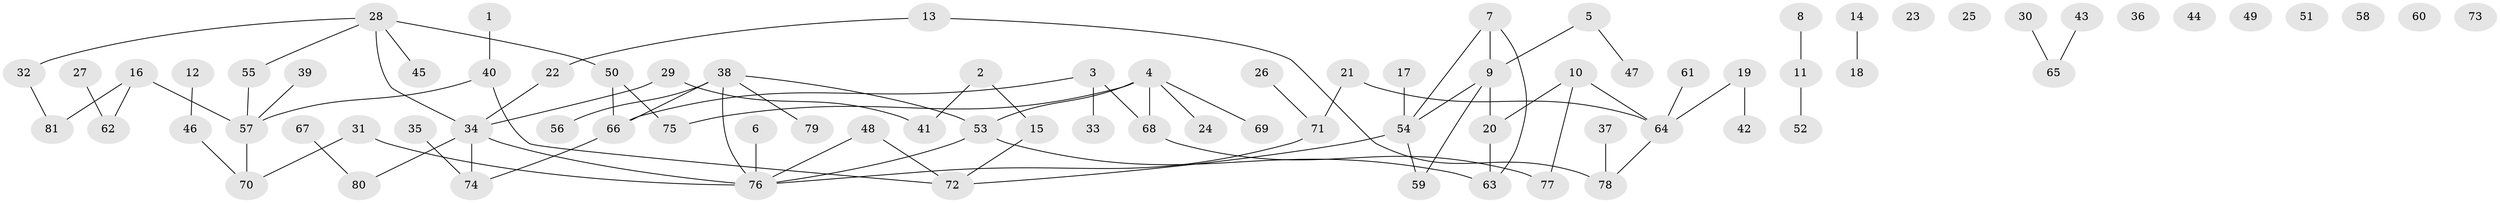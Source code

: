 // coarse degree distribution, {1: 0.3958333333333333, 2: 0.14583333333333334, 6: 0.0625, 5: 0.08333333333333333, 4: 0.0625, 0: 0.20833333333333334, 8: 0.020833333333333332, 3: 0.020833333333333332}
// Generated by graph-tools (version 1.1) at 2025/16/03/04/25 18:16:43]
// undirected, 81 vertices, 84 edges
graph export_dot {
graph [start="1"]
  node [color=gray90,style=filled];
  1;
  2;
  3;
  4;
  5;
  6;
  7;
  8;
  9;
  10;
  11;
  12;
  13;
  14;
  15;
  16;
  17;
  18;
  19;
  20;
  21;
  22;
  23;
  24;
  25;
  26;
  27;
  28;
  29;
  30;
  31;
  32;
  33;
  34;
  35;
  36;
  37;
  38;
  39;
  40;
  41;
  42;
  43;
  44;
  45;
  46;
  47;
  48;
  49;
  50;
  51;
  52;
  53;
  54;
  55;
  56;
  57;
  58;
  59;
  60;
  61;
  62;
  63;
  64;
  65;
  66;
  67;
  68;
  69;
  70;
  71;
  72;
  73;
  74;
  75;
  76;
  77;
  78;
  79;
  80;
  81;
  1 -- 40;
  2 -- 15;
  2 -- 41;
  3 -- 33;
  3 -- 66;
  3 -- 68;
  4 -- 24;
  4 -- 53;
  4 -- 68;
  4 -- 69;
  4 -- 75;
  5 -- 9;
  5 -- 47;
  6 -- 76;
  7 -- 9;
  7 -- 54;
  7 -- 63;
  8 -- 11;
  9 -- 20;
  9 -- 54;
  9 -- 59;
  10 -- 20;
  10 -- 64;
  10 -- 77;
  11 -- 52;
  12 -- 46;
  13 -- 22;
  13 -- 78;
  14 -- 18;
  15 -- 72;
  16 -- 57;
  16 -- 62;
  16 -- 81;
  17 -- 54;
  19 -- 42;
  19 -- 64;
  20 -- 63;
  21 -- 64;
  21 -- 71;
  22 -- 34;
  26 -- 71;
  27 -- 62;
  28 -- 32;
  28 -- 34;
  28 -- 45;
  28 -- 50;
  28 -- 55;
  29 -- 34;
  29 -- 41;
  30 -- 65;
  31 -- 70;
  31 -- 76;
  32 -- 81;
  34 -- 74;
  34 -- 76;
  34 -- 80;
  35 -- 74;
  37 -- 78;
  38 -- 53;
  38 -- 56;
  38 -- 66;
  38 -- 76;
  38 -- 79;
  39 -- 57;
  40 -- 57;
  40 -- 72;
  43 -- 65;
  46 -- 70;
  48 -- 72;
  48 -- 76;
  50 -- 66;
  50 -- 75;
  53 -- 63;
  53 -- 76;
  54 -- 59;
  54 -- 72;
  55 -- 57;
  57 -- 70;
  61 -- 64;
  64 -- 78;
  66 -- 74;
  67 -- 80;
  68 -- 77;
  71 -- 76;
}
